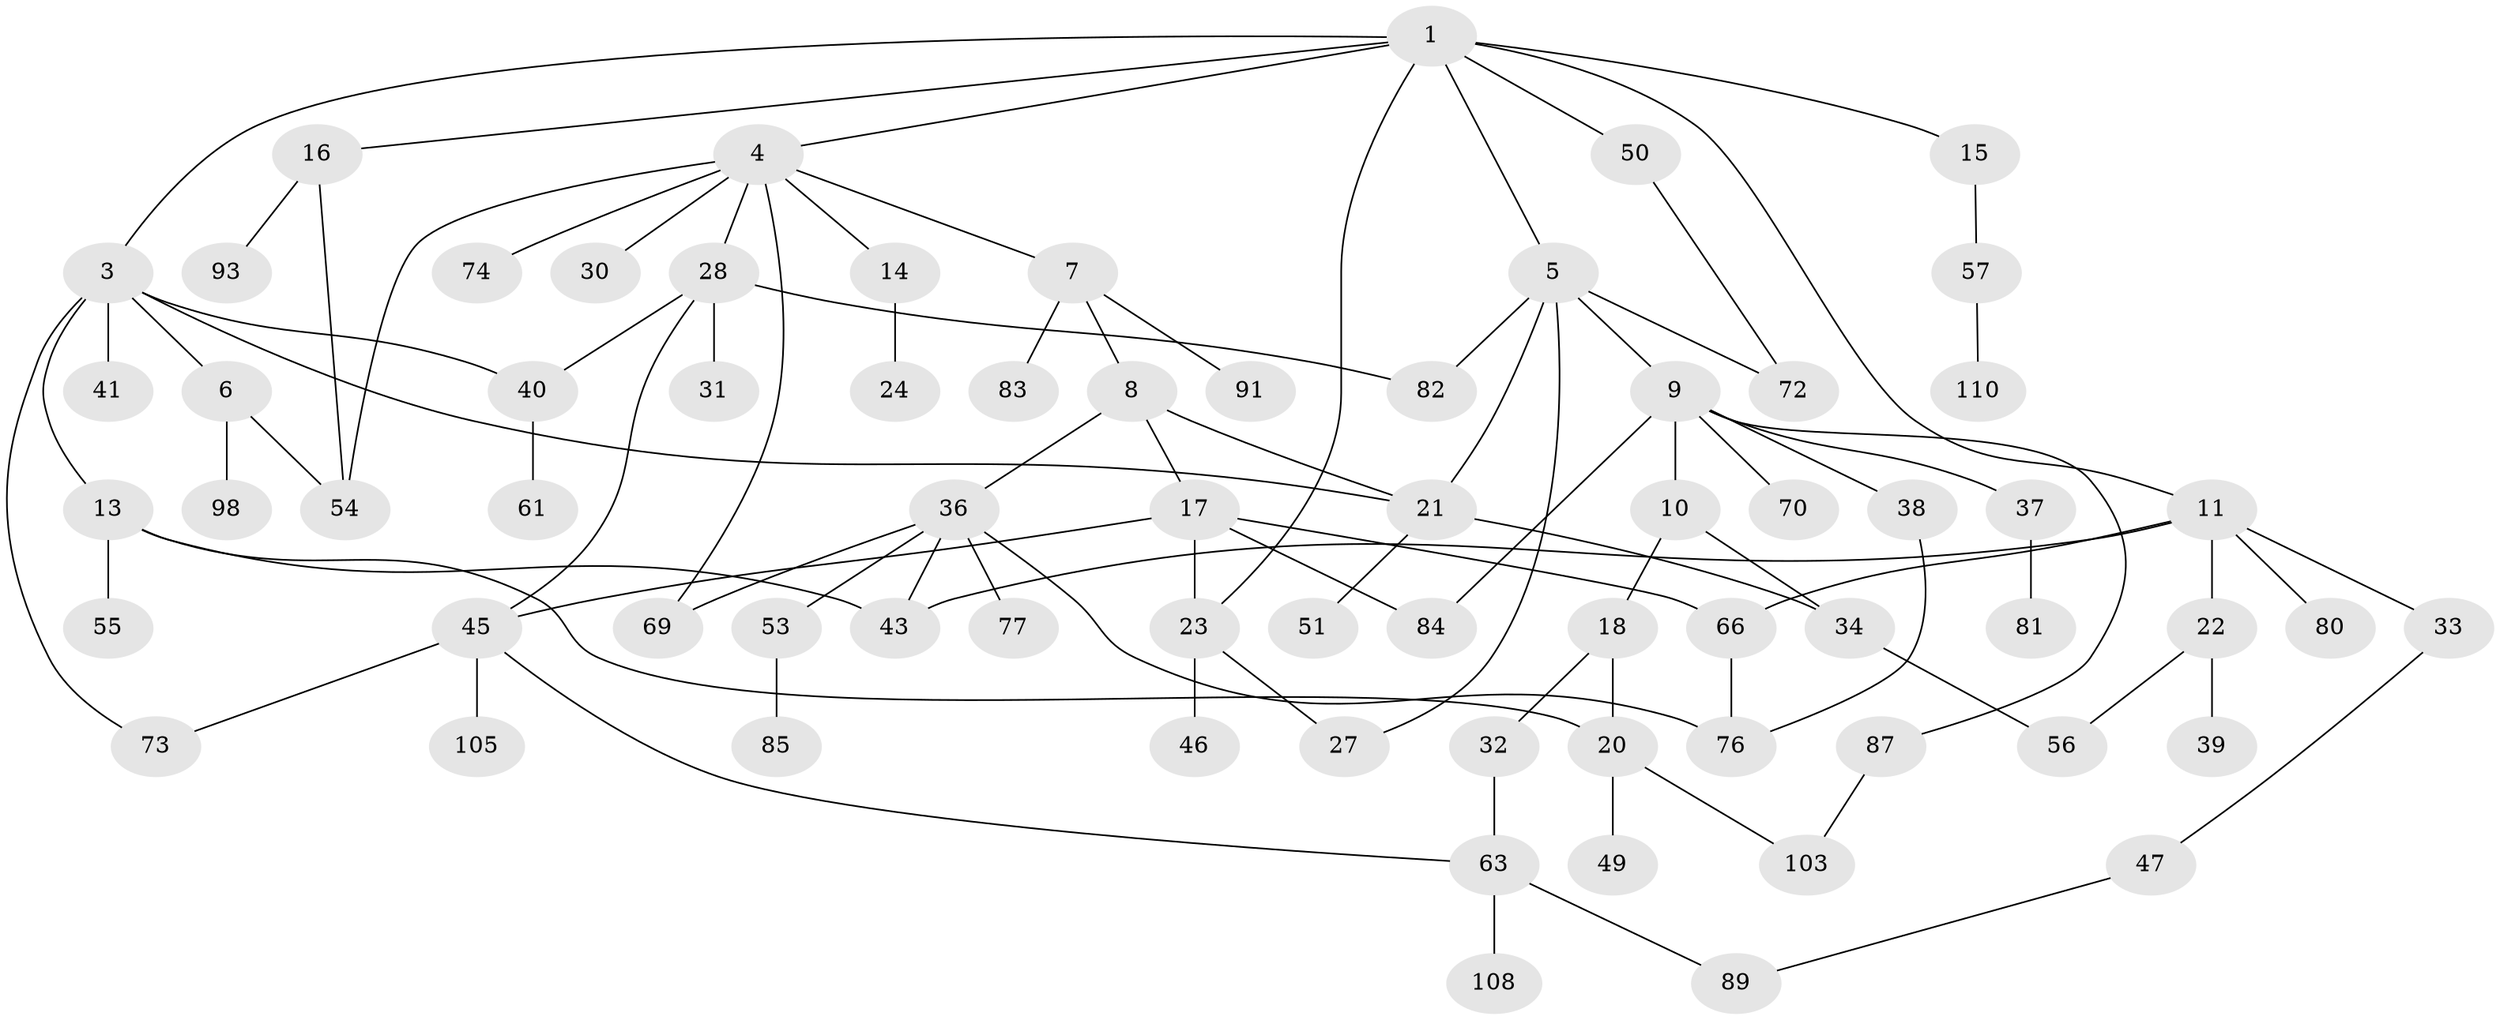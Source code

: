 // Generated by graph-tools (version 1.1) at 2025/51/02/27/25 19:51:40]
// undirected, 71 vertices, 94 edges
graph export_dot {
graph [start="1"]
  node [color=gray90,style=filled];
  1 [super="+2"];
  3 [super="+25"];
  4 [super="+109"];
  5 [super="+104"];
  6 [super="+29"];
  7;
  8 [super="+101"];
  9 [super="+65"];
  10 [super="+12"];
  11 [super="+19"];
  13 [super="+52"];
  14 [super="+35"];
  15;
  16 [super="+90"];
  17 [super="+44"];
  18 [super="+62"];
  20;
  21 [super="+58"];
  22;
  23 [super="+26"];
  24 [super="+97"];
  27 [super="+107"];
  28 [super="+71"];
  30;
  31;
  32 [super="+42"];
  33;
  34;
  36 [super="+60"];
  37 [super="+59"];
  38 [super="+75"];
  39 [super="+67"];
  40;
  41 [super="+78"];
  43 [super="+94"];
  45;
  46;
  47 [super="+48"];
  49;
  50 [super="+92"];
  51;
  53;
  54;
  55;
  56 [super="+64"];
  57 [super="+100"];
  61 [super="+88"];
  63 [super="+68"];
  66 [super="+79"];
  69 [super="+102"];
  70;
  72;
  73 [super="+86"];
  74;
  76 [super="+99"];
  77;
  80 [super="+95"];
  81;
  82;
  83 [super="+96"];
  84;
  85;
  87;
  89;
  91;
  93;
  98;
  103 [super="+106"];
  105;
  108;
  110;
  1 -- 3;
  1 -- 4;
  1 -- 15;
  1 -- 23;
  1 -- 16;
  1 -- 50;
  1 -- 5;
  1 -- 11;
  3 -- 6;
  3 -- 13;
  3 -- 40;
  3 -- 41;
  3 -- 21;
  3 -- 73;
  4 -- 7;
  4 -- 14;
  4 -- 28;
  4 -- 30;
  4 -- 69;
  4 -- 74;
  4 -- 54;
  5 -- 9;
  5 -- 21;
  5 -- 82;
  5 -- 72;
  5 -- 27;
  6 -- 54;
  6 -- 98;
  7 -- 8;
  7 -- 83;
  7 -- 91;
  8 -- 17;
  8 -- 36;
  8 -- 21;
  9 -- 10;
  9 -- 37;
  9 -- 38;
  9 -- 70;
  9 -- 84;
  9 -- 87;
  10 -- 18;
  10 -- 34;
  11 -- 33;
  11 -- 80 [weight=2];
  11 -- 66;
  11 -- 22;
  11 -- 43;
  13 -- 55;
  13 -- 43;
  13 -- 20;
  14 -- 24;
  15 -- 57;
  16 -- 54;
  16 -- 93;
  17 -- 45;
  17 -- 84;
  17 -- 66;
  17 -- 23;
  18 -- 20;
  18 -- 32;
  20 -- 49;
  20 -- 103;
  21 -- 51;
  21 -- 34;
  22 -- 39;
  22 -- 56;
  23 -- 46;
  23 -- 27;
  28 -- 31;
  28 -- 40;
  28 -- 82;
  28 -- 45;
  32 -- 63;
  33 -- 47;
  34 -- 56;
  36 -- 53;
  36 -- 76;
  36 -- 69;
  36 -- 43;
  36 -- 77;
  37 -- 81;
  38 -- 76;
  40 -- 61;
  45 -- 73;
  45 -- 105;
  45 -- 63;
  47 -- 89;
  50 -- 72;
  53 -- 85;
  57 -- 110;
  63 -- 89;
  63 -- 108;
  66 -- 76;
  87 -- 103;
}
